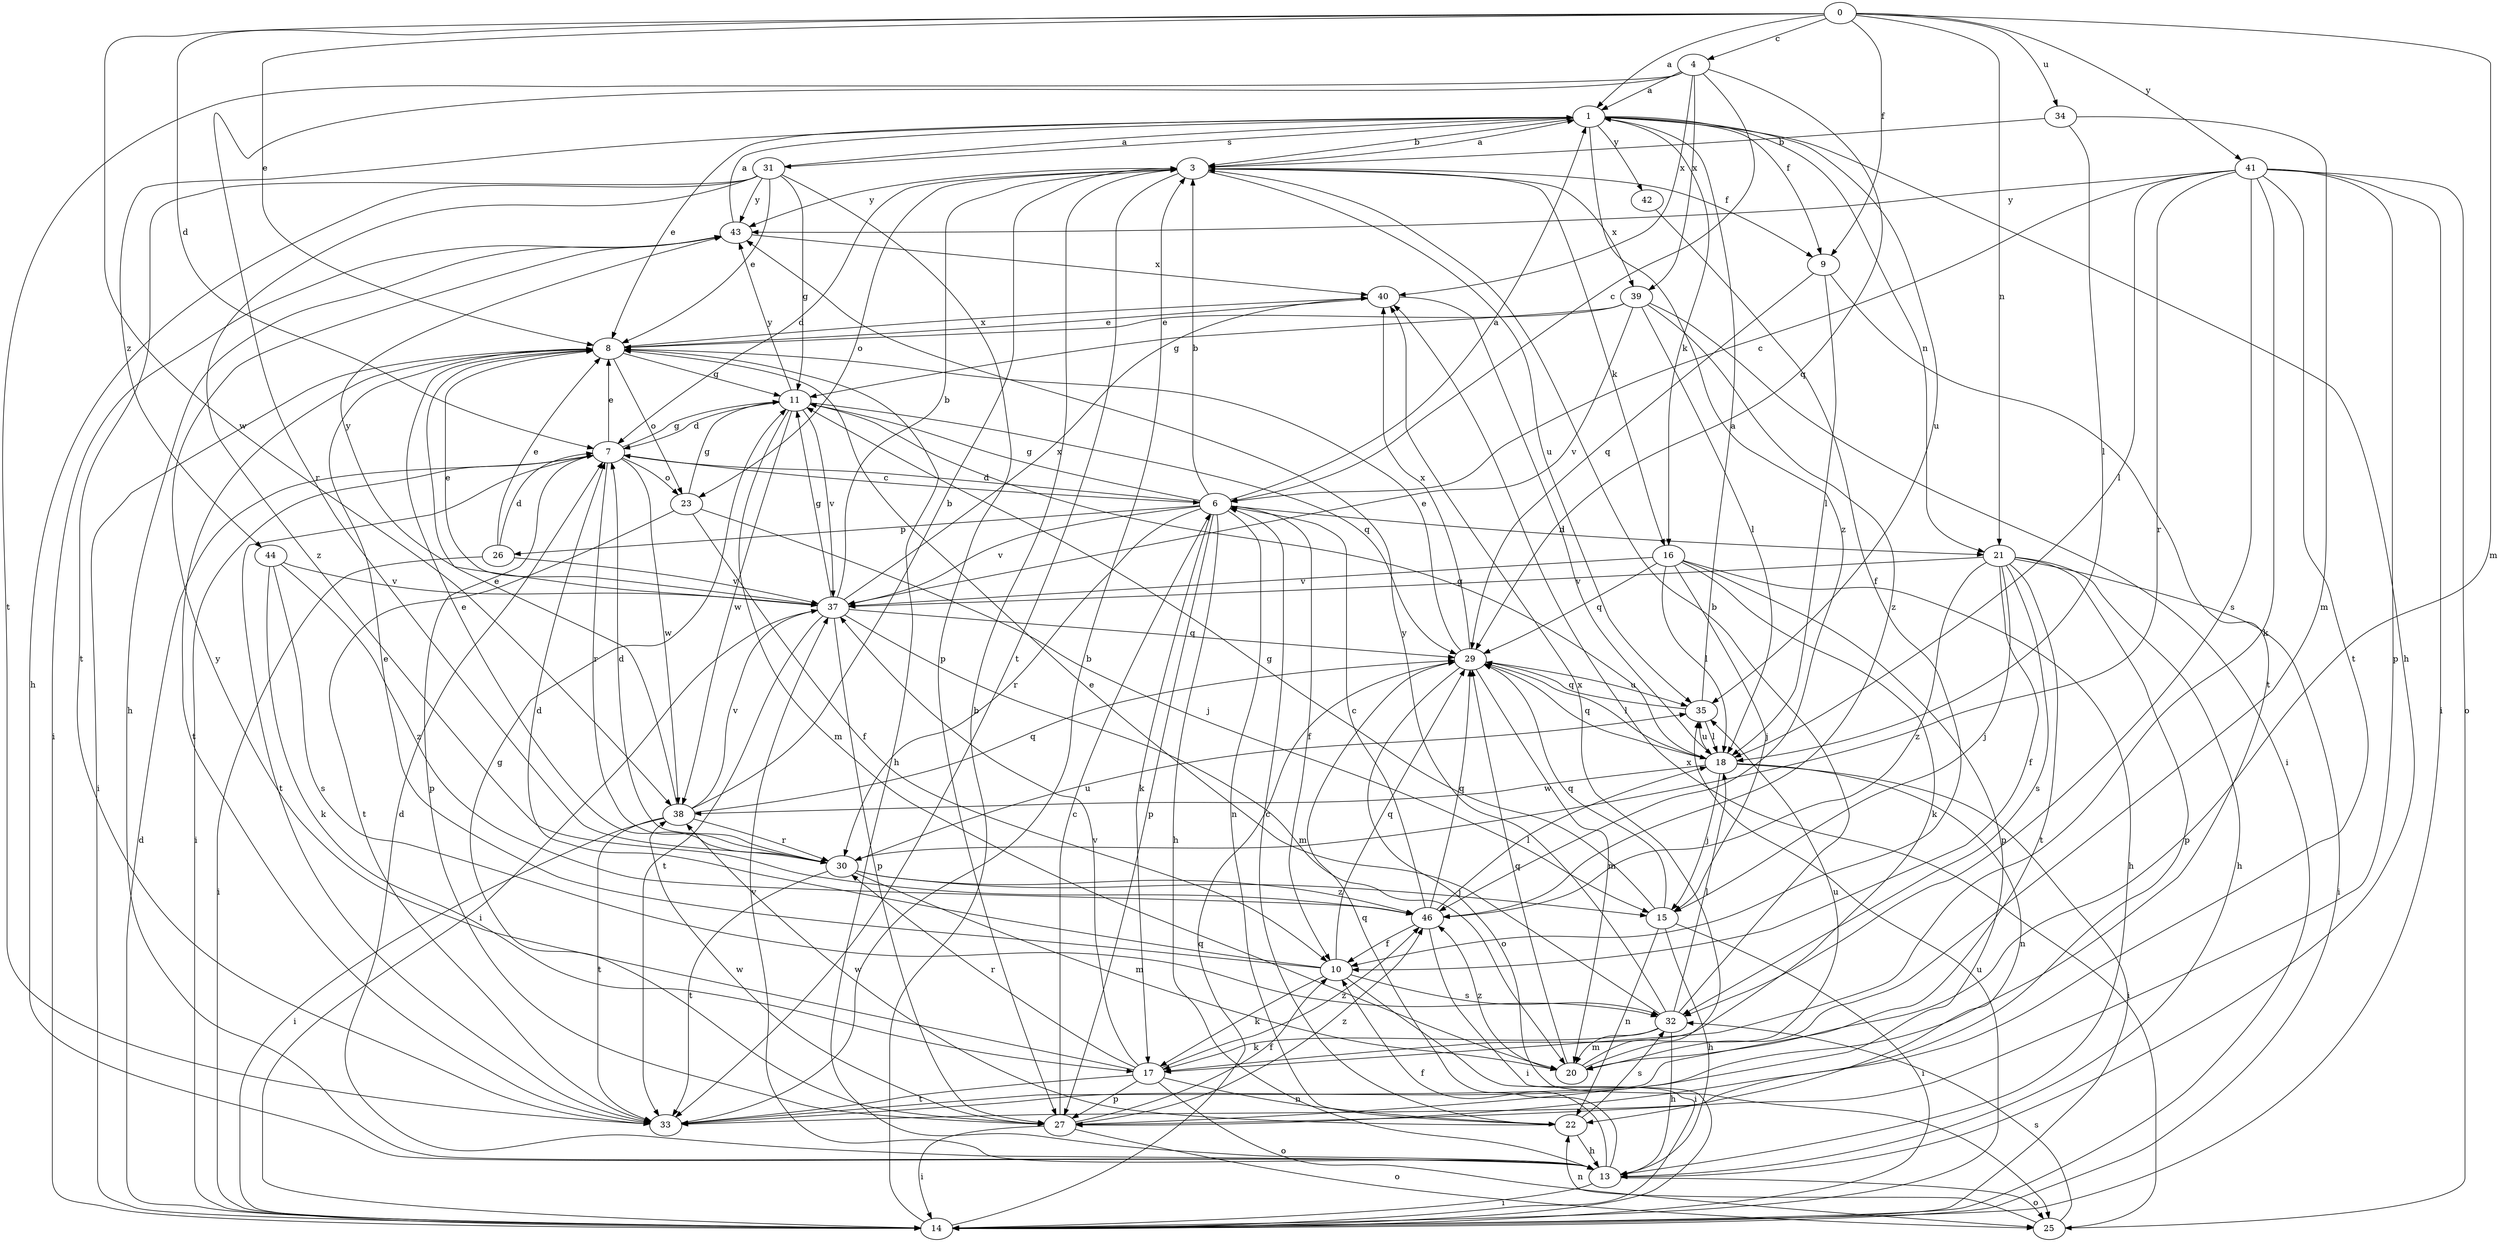strict digraph  {
0;
1;
3;
4;
6;
7;
8;
9;
10;
11;
13;
14;
15;
16;
17;
18;
20;
21;
22;
23;
25;
26;
27;
29;
30;
31;
32;
33;
34;
35;
37;
38;
39;
40;
41;
42;
43;
44;
46;
0 -> 1  [label=a];
0 -> 4  [label=c];
0 -> 7  [label=d];
0 -> 8  [label=e];
0 -> 9  [label=f];
0 -> 20  [label=m];
0 -> 21  [label=n];
0 -> 34  [label=u];
0 -> 38  [label=w];
0 -> 41  [label=y];
1 -> 3  [label=b];
1 -> 8  [label=e];
1 -> 9  [label=f];
1 -> 13  [label=h];
1 -> 16  [label=k];
1 -> 21  [label=n];
1 -> 31  [label=s];
1 -> 35  [label=u];
1 -> 42  [label=y];
1 -> 44  [label=z];
1 -> 46  [label=z];
3 -> 1  [label=a];
3 -> 7  [label=d];
3 -> 9  [label=f];
3 -> 16  [label=k];
3 -> 23  [label=o];
3 -> 33  [label=t];
3 -> 35  [label=u];
3 -> 39  [label=x];
3 -> 43  [label=y];
4 -> 1  [label=a];
4 -> 6  [label=c];
4 -> 29  [label=q];
4 -> 30  [label=r];
4 -> 33  [label=t];
4 -> 39  [label=x];
4 -> 40  [label=x];
6 -> 1  [label=a];
6 -> 3  [label=b];
6 -> 7  [label=d];
6 -> 10  [label=f];
6 -> 11  [label=g];
6 -> 13  [label=h];
6 -> 17  [label=k];
6 -> 21  [label=n];
6 -> 22  [label=n];
6 -> 26  [label=p];
6 -> 27  [label=p];
6 -> 30  [label=r];
6 -> 37  [label=v];
7 -> 6  [label=c];
7 -> 8  [label=e];
7 -> 11  [label=g];
7 -> 14  [label=i];
7 -> 23  [label=o];
7 -> 27  [label=p];
7 -> 30  [label=r];
7 -> 33  [label=t];
7 -> 38  [label=w];
8 -> 11  [label=g];
8 -> 13  [label=h];
8 -> 14  [label=i];
8 -> 23  [label=o];
8 -> 33  [label=t];
8 -> 40  [label=x];
9 -> 18  [label=l];
9 -> 29  [label=q];
9 -> 33  [label=t];
10 -> 7  [label=d];
10 -> 8  [label=e];
10 -> 14  [label=i];
10 -> 17  [label=k];
10 -> 29  [label=q];
10 -> 32  [label=s];
11 -> 7  [label=d];
11 -> 20  [label=m];
11 -> 29  [label=q];
11 -> 37  [label=v];
11 -> 38  [label=w];
11 -> 43  [label=y];
13 -> 7  [label=d];
13 -> 10  [label=f];
13 -> 14  [label=i];
13 -> 25  [label=o];
13 -> 29  [label=q];
13 -> 37  [label=v];
14 -> 3  [label=b];
14 -> 7  [label=d];
14 -> 29  [label=q];
14 -> 35  [label=u];
15 -> 11  [label=g];
15 -> 13  [label=h];
15 -> 14  [label=i];
15 -> 22  [label=n];
15 -> 29  [label=q];
16 -> 13  [label=h];
16 -> 15  [label=j];
16 -> 17  [label=k];
16 -> 18  [label=l];
16 -> 27  [label=p];
16 -> 29  [label=q];
16 -> 37  [label=v];
17 -> 22  [label=n];
17 -> 25  [label=o];
17 -> 27  [label=p];
17 -> 30  [label=r];
17 -> 33  [label=t];
17 -> 37  [label=v];
17 -> 43  [label=y];
17 -> 46  [label=z];
18 -> 11  [label=g];
18 -> 14  [label=i];
18 -> 15  [label=j];
18 -> 22  [label=n];
18 -> 29  [label=q];
18 -> 35  [label=u];
18 -> 38  [label=w];
20 -> 29  [label=q];
20 -> 35  [label=u];
20 -> 40  [label=x];
20 -> 46  [label=z];
21 -> 10  [label=f];
21 -> 13  [label=h];
21 -> 14  [label=i];
21 -> 15  [label=j];
21 -> 27  [label=p];
21 -> 32  [label=s];
21 -> 33  [label=t];
21 -> 37  [label=v];
21 -> 46  [label=z];
22 -> 6  [label=c];
22 -> 13  [label=h];
22 -> 32  [label=s];
22 -> 38  [label=w];
23 -> 10  [label=f];
23 -> 11  [label=g];
23 -> 15  [label=j];
23 -> 33  [label=t];
25 -> 22  [label=n];
25 -> 32  [label=s];
25 -> 40  [label=x];
26 -> 7  [label=d];
26 -> 8  [label=e];
26 -> 14  [label=i];
26 -> 37  [label=v];
27 -> 6  [label=c];
27 -> 10  [label=f];
27 -> 11  [label=g];
27 -> 14  [label=i];
27 -> 25  [label=o];
27 -> 38  [label=w];
27 -> 46  [label=z];
29 -> 8  [label=e];
29 -> 18  [label=l];
29 -> 20  [label=m];
29 -> 25  [label=o];
29 -> 35  [label=u];
29 -> 40  [label=x];
30 -> 7  [label=d];
30 -> 8  [label=e];
30 -> 15  [label=j];
30 -> 20  [label=m];
30 -> 33  [label=t];
30 -> 35  [label=u];
30 -> 46  [label=z];
31 -> 1  [label=a];
31 -> 8  [label=e];
31 -> 11  [label=g];
31 -> 13  [label=h];
31 -> 27  [label=p];
31 -> 33  [label=t];
31 -> 43  [label=y];
31 -> 46  [label=z];
32 -> 3  [label=b];
32 -> 8  [label=e];
32 -> 13  [label=h];
32 -> 17  [label=k];
32 -> 18  [label=l];
32 -> 20  [label=m];
32 -> 43  [label=y];
33 -> 3  [label=b];
34 -> 3  [label=b];
34 -> 18  [label=l];
34 -> 20  [label=m];
35 -> 1  [label=a];
35 -> 18  [label=l];
35 -> 29  [label=q];
37 -> 3  [label=b];
37 -> 8  [label=e];
37 -> 11  [label=g];
37 -> 14  [label=i];
37 -> 20  [label=m];
37 -> 27  [label=p];
37 -> 29  [label=q];
37 -> 33  [label=t];
37 -> 40  [label=x];
37 -> 43  [label=y];
38 -> 3  [label=b];
38 -> 8  [label=e];
38 -> 14  [label=i];
38 -> 29  [label=q];
38 -> 30  [label=r];
38 -> 33  [label=t];
38 -> 37  [label=v];
39 -> 8  [label=e];
39 -> 11  [label=g];
39 -> 14  [label=i];
39 -> 18  [label=l];
39 -> 37  [label=v];
39 -> 46  [label=z];
40 -> 8  [label=e];
40 -> 18  [label=l];
41 -> 6  [label=c];
41 -> 14  [label=i];
41 -> 17  [label=k];
41 -> 18  [label=l];
41 -> 25  [label=o];
41 -> 27  [label=p];
41 -> 30  [label=r];
41 -> 32  [label=s];
41 -> 33  [label=t];
41 -> 43  [label=y];
42 -> 10  [label=f];
43 -> 1  [label=a];
43 -> 13  [label=h];
43 -> 14  [label=i];
43 -> 40  [label=x];
44 -> 17  [label=k];
44 -> 32  [label=s];
44 -> 37  [label=v];
44 -> 46  [label=z];
46 -> 6  [label=c];
46 -> 10  [label=f];
46 -> 14  [label=i];
46 -> 18  [label=l];
46 -> 29  [label=q];
}
